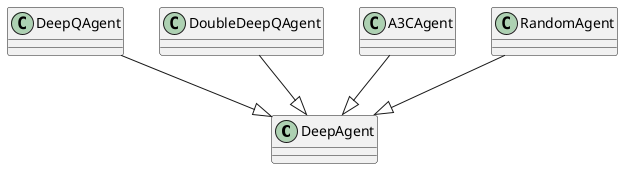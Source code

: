 @startuml

class DeepAgent {

}

class DeepQAgent {

}
DeepQAgent --|> DeepAgent

class DoubleDeepQAgent {

}
DoubleDeepQAgent --|> DeepAgent

class A3CAgent {

}
A3CAgent --|> DeepAgent

class RandomAgent {

}
RandomAgent --|> DeepAgent

@enduml
